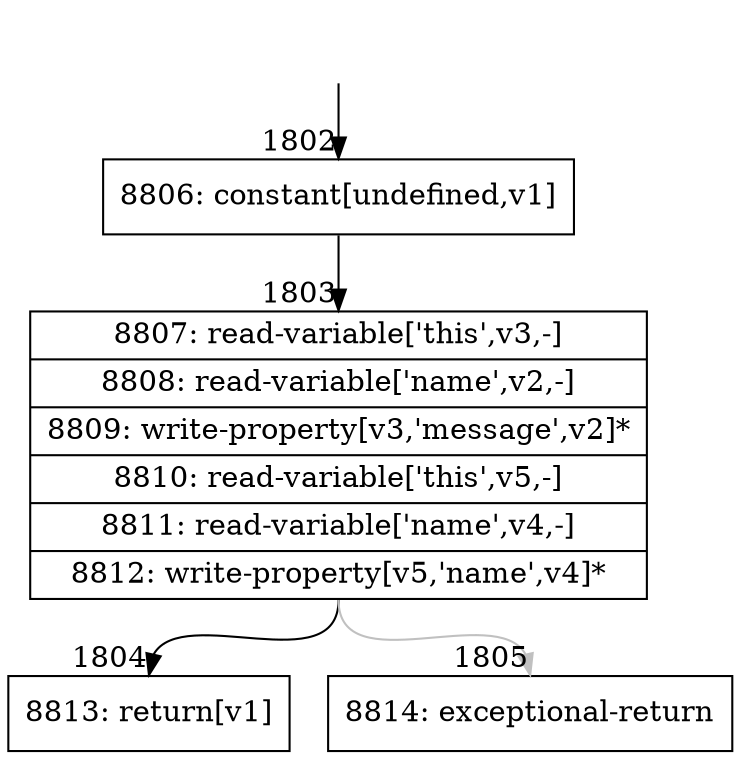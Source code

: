digraph {
rankdir="TD"
BB_entry122[shape=none,label=""];
BB_entry122 -> BB1802 [tailport=s, headport=n, headlabel="    1802"]
BB1802 [shape=record label="{8806: constant[undefined,v1]}" ] 
BB1802 -> BB1803 [tailport=s, headport=n, headlabel="      1803"]
BB1803 [shape=record label="{8807: read-variable['this',v3,-]|8808: read-variable['name',v2,-]|8809: write-property[v3,'message',v2]*|8810: read-variable['this',v5,-]|8811: read-variable['name',v4,-]|8812: write-property[v5,'name',v4]*}" ] 
BB1803 -> BB1804 [tailport=s, headport=n, headlabel="      1804"]
BB1803 -> BB1805 [tailport=s, headport=n, color=gray, headlabel="      1805"]
BB1804 [shape=record label="{8813: return[v1]}" ] 
BB1805 [shape=record label="{8814: exceptional-return}" ] 
//#$~ 1055
}
